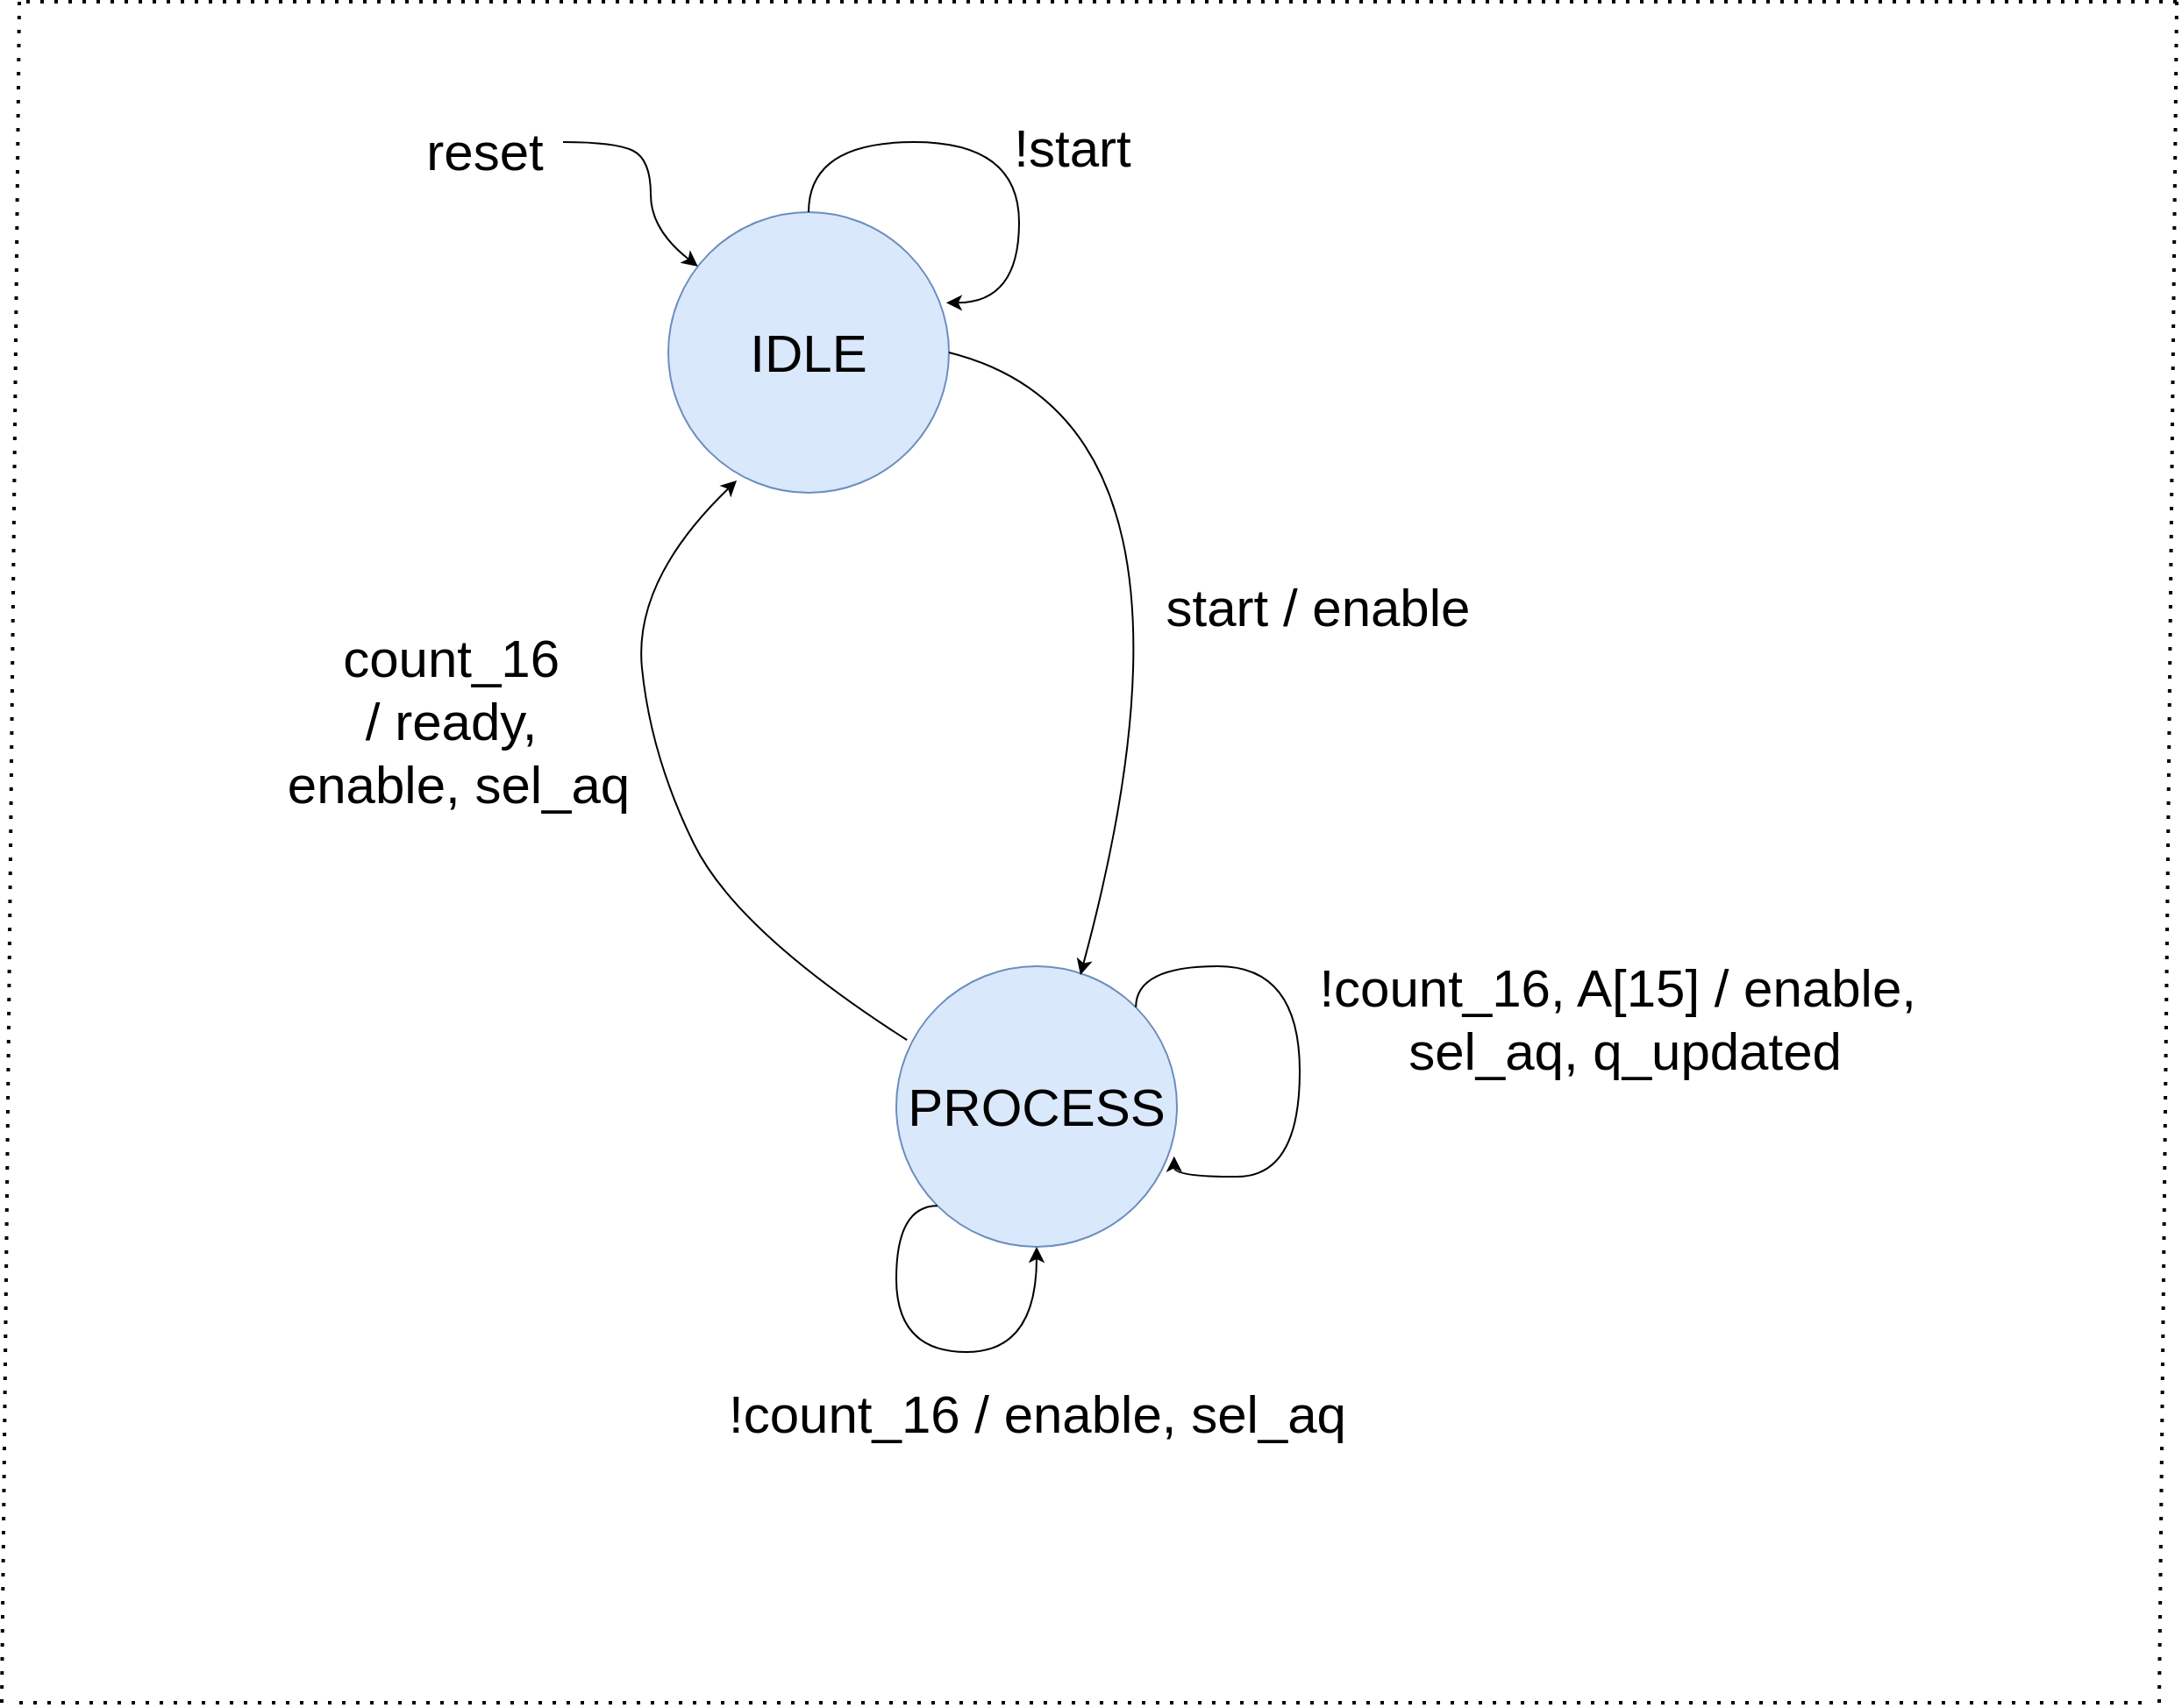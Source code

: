 <mxfile version="24.7.6">
  <diagram name="Page-1" id="8qyUJzHjPyunFO4X5Ci0">
    <mxGraphModel dx="2907" dy="2367" grid="1" gridSize="10" guides="1" tooltips="1" connect="1" arrows="1" fold="1" page="1" pageScale="1" pageWidth="827" pageHeight="1169" math="0" shadow="0">
      <root>
        <mxCell id="0" />
        <mxCell id="1" parent="0" />
        <mxCell id="BJBYnWr47QIC-PBS7Q7c-2" value="&lt;font style=&quot;font-size: 30px;&quot;&gt;PROCESS&lt;/font&gt;" style="ellipse;whiteSpace=wrap;html=1;aspect=fixed;fillColor=#dae8fc;strokeColor=#6c8ebf;" parent="1" vertex="1">
          <mxGeometry x="340" y="510" width="160" height="160" as="geometry" />
        </mxCell>
        <mxCell id="BJBYnWr47QIC-PBS7Q7c-3" value="&lt;font style=&quot;font-size: 30px;&quot;&gt;IDLE&lt;/font&gt;" style="ellipse;whiteSpace=wrap;html=1;aspect=fixed;fillColor=#dae8fc;strokeColor=#6c8ebf;" parent="1" vertex="1">
          <mxGeometry x="210" y="80" width="160" height="160" as="geometry" />
        </mxCell>
        <mxCell id="BJBYnWr47QIC-PBS7Q7c-4" value="" style="edgeStyle=none;orthogonalLoop=1;jettySize=auto;html=1;rounded=0;exitX=1;exitY=0.5;exitDx=0;exitDy=0;entryX=0.656;entryY=0.031;entryDx=0;entryDy=0;entryPerimeter=0;curved=1;" parent="1" source="BJBYnWr47QIC-PBS7Q7c-3" target="BJBYnWr47QIC-PBS7Q7c-2" edge="1">
          <mxGeometry width="80" relative="1" as="geometry">
            <mxPoint x="430" y="200" as="sourcePoint" />
            <mxPoint x="510" y="200" as="targetPoint" />
            <Array as="points">
              <mxPoint x="530" y="200" />
            </Array>
          </mxGeometry>
        </mxCell>
        <mxCell id="BJBYnWr47QIC-PBS7Q7c-5" value="" style="edgeStyle=none;orthogonalLoop=1;jettySize=auto;html=1;rounded=0;exitX=0.038;exitY=0.263;exitDx=0;exitDy=0;entryX=0.244;entryY=0.956;entryDx=0;entryDy=0;entryPerimeter=0;exitPerimeter=0;curved=1;" parent="1" source="BJBYnWr47QIC-PBS7Q7c-2" target="BJBYnWr47QIC-PBS7Q7c-3" edge="1">
          <mxGeometry width="80" relative="1" as="geometry">
            <mxPoint x="370" y="348" as="sourcePoint" />
            <mxPoint x="302" y="230" as="targetPoint" />
            <Array as="points">
              <mxPoint x="249" y="490" />
              <mxPoint x="200" y="390" />
              <mxPoint x="190" y="290" />
            </Array>
          </mxGeometry>
        </mxCell>
        <mxCell id="BJBYnWr47QIC-PBS7Q7c-6" value="" style="edgeStyle=none;orthogonalLoop=1;jettySize=auto;html=1;rounded=0;curved=1;" parent="1" target="BJBYnWr47QIC-PBS7Q7c-3" edge="1">
          <mxGeometry width="80" relative="1" as="geometry">
            <mxPoint x="150" y="40" as="sourcePoint" />
            <mxPoint x="210" y="20" as="targetPoint" />
            <Array as="points">
              <mxPoint x="180" y="40" />
              <mxPoint x="200" y="50" />
              <mxPoint x="200" y="90" />
            </Array>
          </mxGeometry>
        </mxCell>
        <mxCell id="BJBYnWr47QIC-PBS7Q7c-8" value="&lt;font style=&quot;font-size: 30px;&quot;&gt;reset&lt;/font&gt;" style="text;html=1;align=center;verticalAlign=middle;resizable=0;points=[];autosize=1;strokeColor=none;fillColor=none;" parent="1" vertex="1">
          <mxGeometry x="60" y="20" width="90" height="50" as="geometry" />
        </mxCell>
        <mxCell id="BJBYnWr47QIC-PBS7Q7c-9" style="edgeStyle=orthogonalEdgeStyle;rounded=0;orthogonalLoop=1;jettySize=auto;html=1;exitX=0.5;exitY=0;exitDx=0;exitDy=0;entryX=0.99;entryY=0.323;entryDx=0;entryDy=0;entryPerimeter=0;curved=1;" parent="1" source="BJBYnWr47QIC-PBS7Q7c-3" target="BJBYnWr47QIC-PBS7Q7c-3" edge="1">
          <mxGeometry relative="1" as="geometry">
            <Array as="points">
              <mxPoint x="290" y="40" />
              <mxPoint x="410" y="40" />
              <mxPoint x="410" y="132" />
            </Array>
          </mxGeometry>
        </mxCell>
        <mxCell id="BJBYnWr47QIC-PBS7Q7c-10" value="&lt;font style=&quot;font-size: 30px;&quot;&gt;!start&lt;/font&gt;" style="text;html=1;align=center;verticalAlign=middle;resizable=0;points=[];autosize=1;strokeColor=none;fillColor=none;" parent="1" vertex="1">
          <mxGeometry x="395" y="18" width="90" height="50" as="geometry" />
        </mxCell>
        <mxCell id="BJBYnWr47QIC-PBS7Q7c-11" value="&lt;font style=&quot;font-size: 30px;&quot;&gt;start / enable&lt;/font&gt;" style="text;html=1;align=center;verticalAlign=middle;resizable=0;points=[];autosize=1;strokeColor=none;fillColor=none;" parent="1" vertex="1">
          <mxGeometry x="480" y="280" width="200" height="50" as="geometry" />
        </mxCell>
        <mxCell id="BJBYnWr47QIC-PBS7Q7c-12" value="&lt;font style=&quot;font-size: 30px;&quot;&gt;!count_16, A[15] / enable,&amp;nbsp;&lt;/font&gt;&lt;div&gt;&lt;font style=&quot;font-size: 30px;&quot;&gt;sel_aq, q_updated&lt;/font&gt;&lt;/div&gt;" style="text;html=1;align=center;verticalAlign=middle;resizable=0;points=[];autosize=1;strokeColor=none;fillColor=none;" parent="1" vertex="1">
          <mxGeometry x="570" y="495" width="370" height="90" as="geometry" />
        </mxCell>
        <mxCell id="BJBYnWr47QIC-PBS7Q7c-13" style="edgeStyle=orthogonalEdgeStyle;rounded=0;orthogonalLoop=1;jettySize=auto;html=1;exitX=1;exitY=0;exitDx=0;exitDy=0;entryX=0.99;entryY=0.677;entryDx=0;entryDy=0;entryPerimeter=0;curved=1;" parent="1" source="BJBYnWr47QIC-PBS7Q7c-2" target="BJBYnWr47QIC-PBS7Q7c-2" edge="1">
          <mxGeometry relative="1" as="geometry">
            <Array as="points">
              <mxPoint x="477" y="510" />
              <mxPoint x="570" y="510" />
              <mxPoint x="570" y="630" />
              <mxPoint x="498" y="630" />
            </Array>
          </mxGeometry>
        </mxCell>
        <mxCell id="BJBYnWr47QIC-PBS7Q7c-15" style="edgeStyle=orthogonalEdgeStyle;rounded=0;orthogonalLoop=1;jettySize=auto;html=1;exitX=0;exitY=1;exitDx=0;exitDy=0;entryX=0.5;entryY=1;entryDx=0;entryDy=0;curved=1;" parent="1" source="BJBYnWr47QIC-PBS7Q7c-2" target="BJBYnWr47QIC-PBS7Q7c-2" edge="1">
          <mxGeometry relative="1" as="geometry">
            <Array as="points">
              <mxPoint x="340" y="647" />
              <mxPoint x="340" y="730" />
              <mxPoint x="420" y="730" />
            </Array>
          </mxGeometry>
        </mxCell>
        <mxCell id="BJBYnWr47QIC-PBS7Q7c-16" value="&lt;font style=&quot;font-size: 30px;&quot;&gt;!count_16 / enable,&amp;nbsp;&lt;/font&gt;&lt;span style=&quot;font-size: 30px; background-color: initial;&quot;&gt;sel_aq&lt;/span&gt;" style="text;html=1;align=center;verticalAlign=middle;resizable=0;points=[];autosize=1;strokeColor=none;fillColor=none;" parent="1" vertex="1">
          <mxGeometry x="230" y="740" width="380" height="50" as="geometry" />
        </mxCell>
        <mxCell id="BJBYnWr47QIC-PBS7Q7c-17" value="&lt;font style=&quot;font-size: 30px;&quot;&gt;count_16&amp;nbsp;&lt;/font&gt;&lt;div&gt;&lt;font style=&quot;font-size: 30px;&quot;&gt;/ ready,&amp;nbsp;&lt;/font&gt;&lt;/div&gt;&lt;div&gt;&lt;font style=&quot;font-size: 30px;&quot;&gt;enable,&amp;nbsp;&lt;/font&gt;&lt;span style=&quot;font-size: 30px; background-color: initial;&quot;&gt;sel_aq&lt;/span&gt;&lt;/div&gt;" style="text;html=1;align=center;verticalAlign=middle;resizable=0;points=[];autosize=1;strokeColor=none;fillColor=none;" parent="1" vertex="1">
          <mxGeometry x="-20" y="310" width="220" height="120" as="geometry" />
        </mxCell>
        <mxCell id="W9ACZhPYMWyXTofXiHeZ-1" value="" style="endArrow=none;dashed=1;html=1;dashPattern=1 3;strokeWidth=2;rounded=0;" edge="1" parent="1">
          <mxGeometry width="50" height="50" relative="1" as="geometry">
            <mxPoint x="-170" y="930" as="sourcePoint" />
            <mxPoint x="-160" y="-40" as="targetPoint" />
          </mxGeometry>
        </mxCell>
        <mxCell id="W9ACZhPYMWyXTofXiHeZ-2" value="" style="endArrow=none;dashed=1;html=1;dashPattern=1 3;strokeWidth=2;rounded=0;" edge="1" parent="1">
          <mxGeometry width="50" height="50" relative="1" as="geometry">
            <mxPoint x="1060" y="930" as="sourcePoint" />
            <mxPoint x="1070" y="-40" as="targetPoint" />
          </mxGeometry>
        </mxCell>
        <mxCell id="W9ACZhPYMWyXTofXiHeZ-3" value="" style="endArrow=none;dashed=1;html=1;dashPattern=1 3;strokeWidth=2;rounded=0;" edge="1" parent="1">
          <mxGeometry width="50" height="50" relative="1" as="geometry">
            <mxPoint x="1070" y="-40" as="sourcePoint" />
            <mxPoint x="-160" y="-40" as="targetPoint" />
          </mxGeometry>
        </mxCell>
        <mxCell id="W9ACZhPYMWyXTofXiHeZ-4" value="" style="endArrow=none;dashed=1;html=1;dashPattern=1 3;strokeWidth=2;rounded=0;" edge="1" parent="1">
          <mxGeometry width="50" height="50" relative="1" as="geometry">
            <mxPoint x="1050" y="930" as="sourcePoint" />
            <mxPoint x="-160" y="930" as="targetPoint" />
          </mxGeometry>
        </mxCell>
      </root>
    </mxGraphModel>
  </diagram>
</mxfile>
